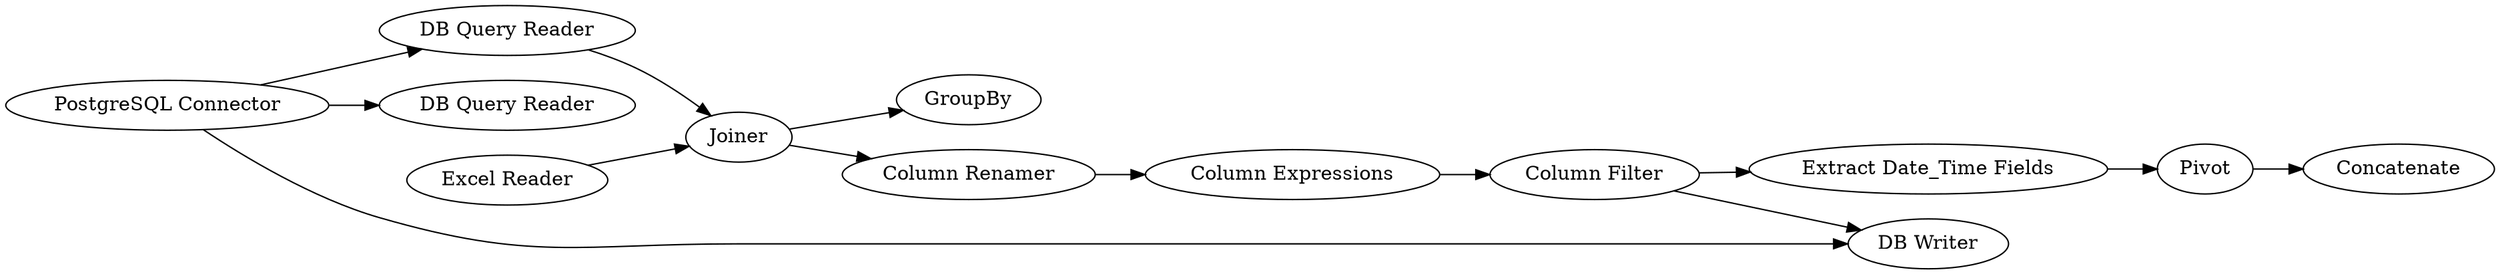 digraph {
	"-2890625998432886320_56" [label=Concatenate]
	"-2890625998432886320_43" [label="DB Query Reader"]
	"-2890625998432886320_42" [label="DB Query Reader"]
	"-2890625998432886320_52" [label="DB Writer"]
	"-2890625998432886320_55" [label=GroupBy]
	"-2890625998432886320_48" [label="Column Expressions"]
	"-2890625998432886320_44" [label=Joiner]
	"-2890625998432886320_53" [label=Pivot]
	"-2890625998432886320_54" [label="Extract Date_Time Fields"]
	"-2890625998432886320_13" [label="PostgreSQL Connector"]
	"-2890625998432886320_14" [label="Excel Reader"]
	"-2890625998432886320_47" [label="Column Renamer"]
	"-2890625998432886320_49" [label="Column Filter"]
	"-2890625998432886320_48" -> "-2890625998432886320_49"
	"-2890625998432886320_14" -> "-2890625998432886320_44"
	"-2890625998432886320_13" -> "-2890625998432886320_42"
	"-2890625998432886320_49" -> "-2890625998432886320_52"
	"-2890625998432886320_44" -> "-2890625998432886320_47"
	"-2890625998432886320_47" -> "-2890625998432886320_48"
	"-2890625998432886320_13" -> "-2890625998432886320_52"
	"-2890625998432886320_13" -> "-2890625998432886320_43"
	"-2890625998432886320_53" -> "-2890625998432886320_56"
	"-2890625998432886320_44" -> "-2890625998432886320_55"
	"-2890625998432886320_49" -> "-2890625998432886320_54"
	"-2890625998432886320_54" -> "-2890625998432886320_53"
	"-2890625998432886320_43" -> "-2890625998432886320_44"
	rankdir=LR
}

